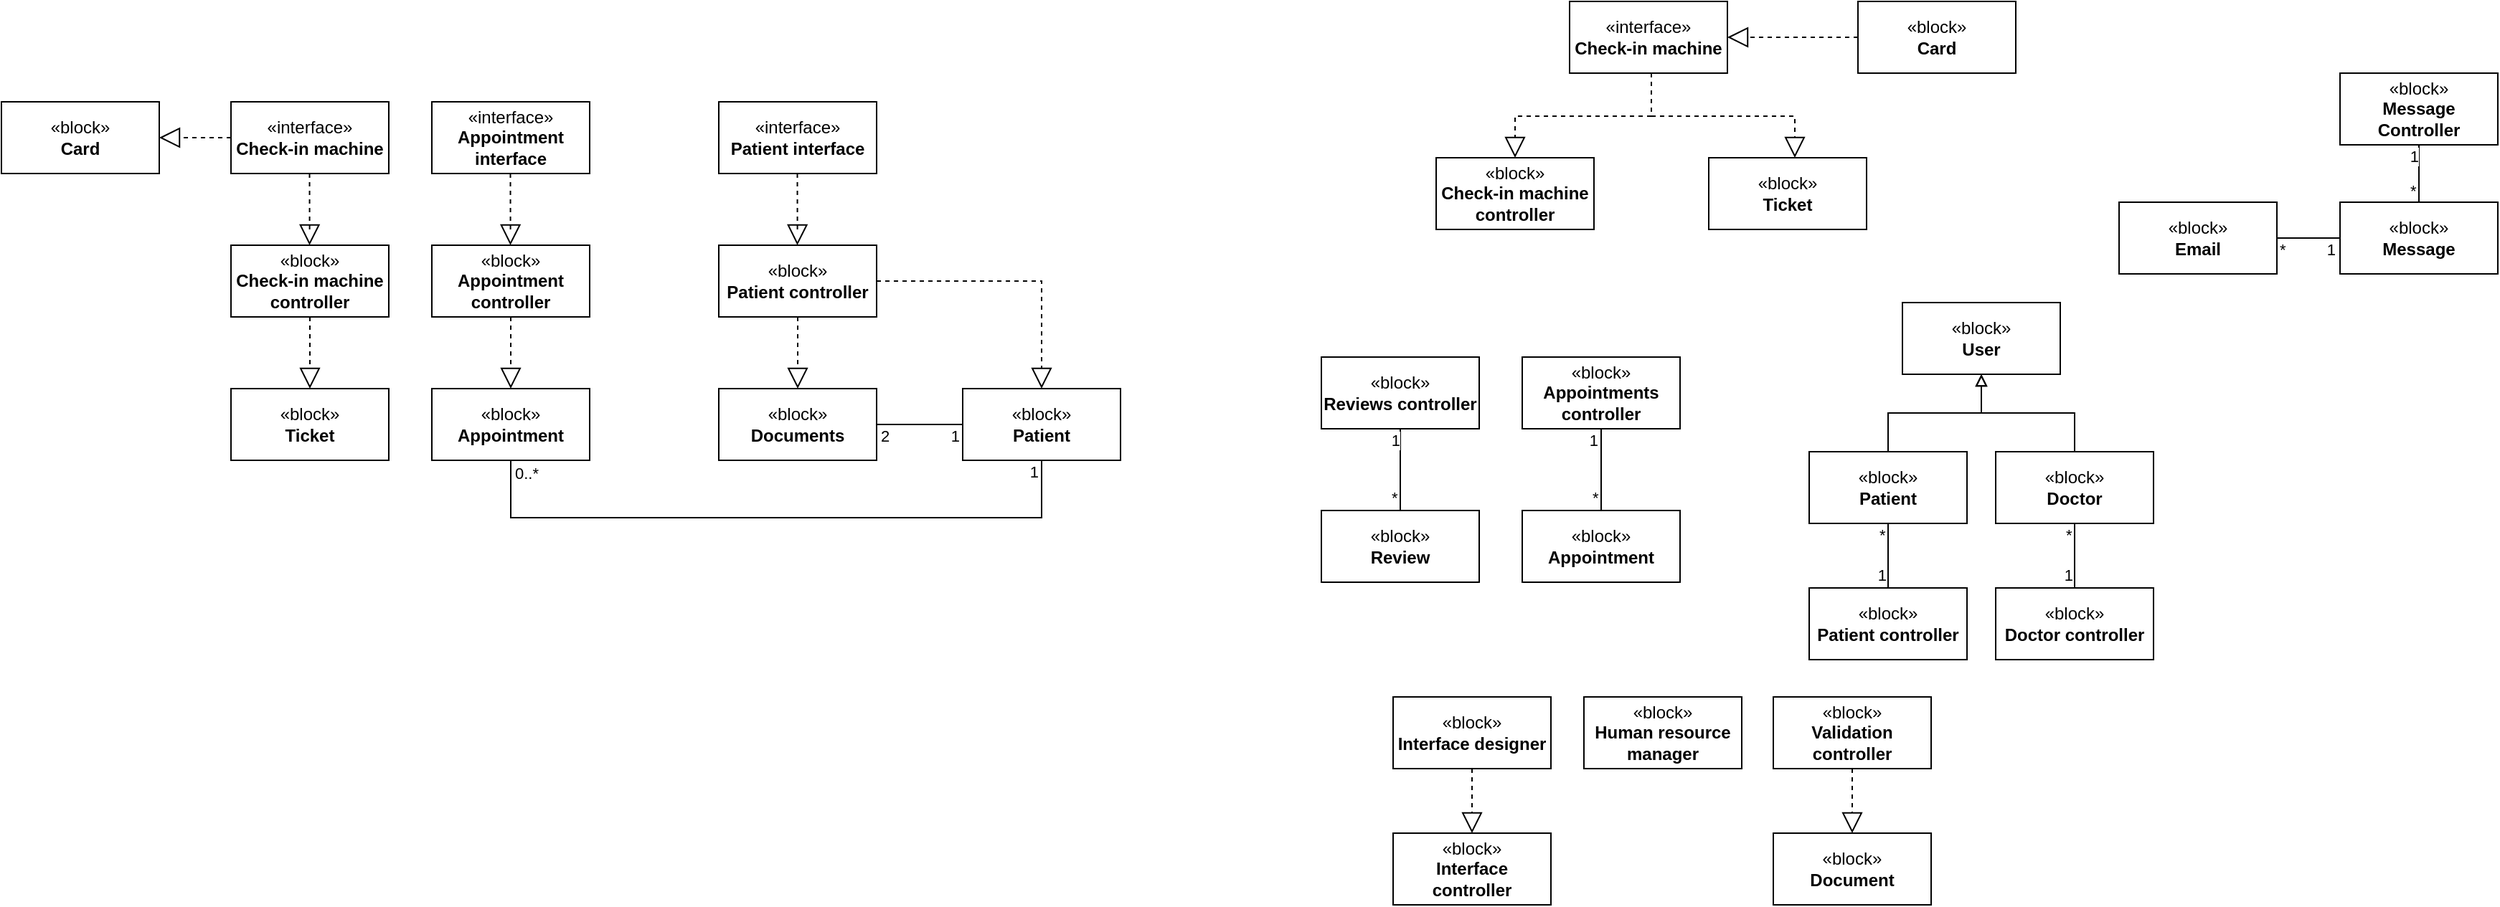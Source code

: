 <mxfile version="24.4.8" type="github">
  <diagram name="Página-1" id="58o19tJU1bJ8rOn4mQXK">
    <mxGraphModel dx="2567" dy="454" grid="1" gridSize="10" guides="1" tooltips="1" connect="1" arrows="1" fold="1" page="1" pageScale="1" pageWidth="827" pageHeight="1169" math="0" shadow="0">
      <root>
        <mxCell id="0" />
        <mxCell id="1" parent="0" />
        <mxCell id="WEjdn2dWG7q8J0kvlJ6V-1" value="«block»&lt;br&gt;&lt;b&gt;Patient&lt;/b&gt;" style="html=1;whiteSpace=wrap;" vertex="1" parent="1">
          <mxGeometry x="250" y="354" width="110" height="50" as="geometry" />
        </mxCell>
        <mxCell id="WEjdn2dWG7q8J0kvlJ6V-2" value="«block»&lt;br&gt;&lt;b&gt;Doctor&lt;/b&gt;" style="html=1;whiteSpace=wrap;" vertex="1" parent="1">
          <mxGeometry x="380" y="354" width="110" height="50" as="geometry" />
        </mxCell>
        <mxCell id="WEjdn2dWG7q8J0kvlJ6V-3" value="«block»&lt;br&gt;&lt;b&gt;User&lt;/b&gt;" style="html=1;whiteSpace=wrap;" vertex="1" parent="1">
          <mxGeometry x="315" y="250" width="110" height="50" as="geometry" />
        </mxCell>
        <mxCell id="WEjdn2dWG7q8J0kvlJ6V-4" value="" style="endArrow=none;endFill=0;endSize=12;html=1;rounded=0;edgeStyle=orthogonalEdgeStyle;startArrow=block;startFill=0;" edge="1" parent="1" source="WEjdn2dWG7q8J0kvlJ6V-3" target="WEjdn2dWG7q8J0kvlJ6V-1">
          <mxGeometry width="160" relative="1" as="geometry">
            <mxPoint x="220" y="480" as="sourcePoint" />
            <mxPoint x="380" y="480" as="targetPoint" />
          </mxGeometry>
        </mxCell>
        <mxCell id="WEjdn2dWG7q8J0kvlJ6V-5" value="" style="endArrow=none;endFill=0;endSize=12;html=1;rounded=0;edgeStyle=orthogonalEdgeStyle;startArrow=block;startFill=0;" edge="1" parent="1" source="WEjdn2dWG7q8J0kvlJ6V-3" target="WEjdn2dWG7q8J0kvlJ6V-2">
          <mxGeometry width="160" relative="1" as="geometry">
            <mxPoint x="385" y="310" as="sourcePoint" />
            <mxPoint x="315" y="353" as="targetPoint" />
          </mxGeometry>
        </mxCell>
        <mxCell id="WEjdn2dWG7q8J0kvlJ6V-6" value="«interface»&lt;br&gt;&lt;b&gt;Check-in machine&lt;/b&gt;" style="html=1;whiteSpace=wrap;" vertex="1" parent="1">
          <mxGeometry x="83" y="40" width="110" height="50" as="geometry" />
        </mxCell>
        <mxCell id="WEjdn2dWG7q8J0kvlJ6V-7" value="«block»&lt;br&gt;&lt;b&gt;Check-in machine controller&lt;/b&gt;" style="html=1;whiteSpace=wrap;" vertex="1" parent="1">
          <mxGeometry x="-10" y="149" width="110" height="50" as="geometry" />
        </mxCell>
        <mxCell id="WEjdn2dWG7q8J0kvlJ6V-8" value="" style="endArrow=block;dashed=1;endFill=0;endSize=12;html=1;rounded=0;edgeStyle=orthogonalEdgeStyle;" edge="1" parent="1" source="WEjdn2dWG7q8J0kvlJ6V-6" target="WEjdn2dWG7q8J0kvlJ6V-7">
          <mxGeometry width="160" relative="1" as="geometry">
            <mxPoint x="330" y="210" as="sourcePoint" />
            <mxPoint x="265" y="253" as="targetPoint" />
            <Array as="points">
              <mxPoint x="140" y="120" />
              <mxPoint x="45" y="120" />
            </Array>
          </mxGeometry>
        </mxCell>
        <mxCell id="WEjdn2dWG7q8J0kvlJ6V-9" value="«block»&lt;br&gt;&lt;b&gt;Card&lt;/b&gt;" style="html=1;whiteSpace=wrap;" vertex="1" parent="1">
          <mxGeometry x="284" y="40" width="110" height="50" as="geometry" />
        </mxCell>
        <mxCell id="WEjdn2dWG7q8J0kvlJ6V-10" value="" style="endArrow=block;dashed=1;endFill=0;endSize=12;html=1;rounded=0;edgeStyle=orthogonalEdgeStyle;" edge="1" parent="1" source="WEjdn2dWG7q8J0kvlJ6V-9" target="WEjdn2dWG7q8J0kvlJ6V-6">
          <mxGeometry width="160" relative="1" as="geometry">
            <mxPoint x="337.5" y="90" as="sourcePoint" />
            <mxPoint x="272.5" y="133" as="targetPoint" />
          </mxGeometry>
        </mxCell>
        <mxCell id="WEjdn2dWG7q8J0kvlJ6V-11" value="«block»&lt;br&gt;&lt;b&gt;Ticket&lt;/b&gt;" style="html=1;whiteSpace=wrap;" vertex="1" parent="1">
          <mxGeometry x="180" y="149" width="110" height="50" as="geometry" />
        </mxCell>
        <mxCell id="WEjdn2dWG7q8J0kvlJ6V-12" value="" style="endArrow=block;dashed=1;endFill=0;endSize=12;html=1;rounded=0;edgeStyle=orthogonalEdgeStyle;" edge="1" parent="1" source="WEjdn2dWG7q8J0kvlJ6V-6" target="WEjdn2dWG7q8J0kvlJ6V-11">
          <mxGeometry width="160" relative="1" as="geometry">
            <mxPoint x="165" y="100" as="sourcePoint" />
            <mxPoint x="165" y="150" as="targetPoint" />
            <Array as="points">
              <mxPoint x="140" y="120" />
              <mxPoint x="240" y="120" />
            </Array>
          </mxGeometry>
        </mxCell>
        <mxCell id="WEjdn2dWG7q8J0kvlJ6V-13" value="«block»&lt;br&gt;&lt;b&gt;Appointments controller&lt;/b&gt;" style="html=1;whiteSpace=wrap;" vertex="1" parent="1">
          <mxGeometry x="50" y="288" width="110" height="50" as="geometry" />
        </mxCell>
        <mxCell id="WEjdn2dWG7q8J0kvlJ6V-14" value="«block»&lt;br&gt;&lt;b&gt;Message Controller&lt;/b&gt;" style="html=1;whiteSpace=wrap;" vertex="1" parent="1">
          <mxGeometry x="620" y="90" width="110" height="50" as="geometry" />
        </mxCell>
        <mxCell id="WEjdn2dWG7q8J0kvlJ6V-16" value="«block»&lt;br&gt;&lt;b&gt;Document&lt;/b&gt;" style="html=1;whiteSpace=wrap;" vertex="1" parent="1">
          <mxGeometry x="225" y="620" width="110" height="50" as="geometry" />
        </mxCell>
        <mxCell id="WEjdn2dWG7q8J0kvlJ6V-17" value="«block»&lt;br&gt;&lt;b&gt;Patient controller&lt;/b&gt;" style="html=1;whiteSpace=wrap;" vertex="1" parent="1">
          <mxGeometry x="250" y="449" width="110" height="50" as="geometry" />
        </mxCell>
        <mxCell id="WEjdn2dWG7q8J0kvlJ6V-18" value="«block»&lt;br&gt;&lt;b&gt;Human resource manager&lt;/b&gt;" style="html=1;whiteSpace=wrap;" vertex="1" parent="1">
          <mxGeometry x="93" y="525" width="110" height="50" as="geometry" />
        </mxCell>
        <mxCell id="WEjdn2dWG7q8J0kvlJ6V-19" value="«block»&lt;br&gt;&lt;b&gt;Email&lt;/b&gt;" style="html=1;whiteSpace=wrap;" vertex="1" parent="1">
          <mxGeometry x="466" y="180" width="110" height="50" as="geometry" />
        </mxCell>
        <mxCell id="WEjdn2dWG7q8J0kvlJ6V-20" value="«block»&lt;br&gt;&lt;b&gt;Validation controller&lt;/b&gt;" style="html=1;whiteSpace=wrap;" vertex="1" parent="1">
          <mxGeometry x="225" y="525" width="110" height="50" as="geometry" />
        </mxCell>
        <mxCell id="WEjdn2dWG7q8J0kvlJ6V-21" value="«block»&lt;br&gt;&lt;b&gt;Message&lt;/b&gt;" style="html=1;whiteSpace=wrap;" vertex="1" parent="1">
          <mxGeometry x="620" y="180" width="110" height="50" as="geometry" />
        </mxCell>
        <mxCell id="WEjdn2dWG7q8J0kvlJ6V-22" value="«block»&lt;br&gt;&lt;b&gt;Interface controller&lt;/b&gt;" style="html=1;whiteSpace=wrap;" vertex="1" parent="1">
          <mxGeometry x="-40" y="620" width="110" height="50" as="geometry" />
        </mxCell>
        <mxCell id="WEjdn2dWG7q8J0kvlJ6V-24" value="«block»&lt;br&gt;&lt;b&gt;Interface designer&lt;/b&gt;" style="html=1;whiteSpace=wrap;" vertex="1" parent="1">
          <mxGeometry x="-40" y="525" width="110" height="50" as="geometry" />
        </mxCell>
        <mxCell id="WEjdn2dWG7q8J0kvlJ6V-25" value="«block»&lt;br&gt;&lt;b&gt;Review&lt;/b&gt;" style="html=1;whiteSpace=wrap;" vertex="1" parent="1">
          <mxGeometry x="-90" y="395" width="110" height="50" as="geometry" />
        </mxCell>
        <mxCell id="WEjdn2dWG7q8J0kvlJ6V-26" value="«block»&lt;br&gt;&lt;b&gt;Reviews controller&lt;/b&gt;" style="html=1;whiteSpace=wrap;" vertex="1" parent="1">
          <mxGeometry x="-90" y="288" width="110" height="50" as="geometry" />
        </mxCell>
        <mxCell id="WEjdn2dWG7q8J0kvlJ6V-27" value="«block»&lt;br&gt;&lt;b&gt;Doctor controller&lt;/b&gt;" style="html=1;whiteSpace=wrap;" vertex="1" parent="1">
          <mxGeometry x="380" y="449" width="110" height="50" as="geometry" />
        </mxCell>
        <mxCell id="WEjdn2dWG7q8J0kvlJ6V-28" value="«block»&lt;br&gt;&lt;b&gt;Appointment&lt;/b&gt;" style="html=1;whiteSpace=wrap;" vertex="1" parent="1">
          <mxGeometry x="50" y="395" width="110" height="50" as="geometry" />
        </mxCell>
        <mxCell id="WEjdn2dWG7q8J0kvlJ6V-29" value="" style="endArrow=none;html=1;endSize=12;startArrow=none;startSize=14;startFill=0;edgeStyle=orthogonalEdgeStyle;rounded=0;endFill=0;" edge="1" parent="1" source="WEjdn2dWG7q8J0kvlJ6V-25" target="WEjdn2dWG7q8J0kvlJ6V-26">
          <mxGeometry y="40" relative="1" as="geometry">
            <mxPoint x="30" y="550" as="sourcePoint" />
            <mxPoint x="190" y="550" as="targetPoint" />
            <mxPoint as="offset" />
          </mxGeometry>
        </mxCell>
        <mxCell id="WEjdn2dWG7q8J0kvlJ6V-30" value="*" style="edgeLabel;resizable=0;html=1;align=left;verticalAlign=top;" connectable="0" vertex="1" parent="WEjdn2dWG7q8J0kvlJ6V-29">
          <mxGeometry x="-1" relative="1" as="geometry">
            <mxPoint x="-8" y="-22" as="offset" />
          </mxGeometry>
        </mxCell>
        <mxCell id="WEjdn2dWG7q8J0kvlJ6V-31" value="1" style="edgeLabel;resizable=0;html=1;align=right;verticalAlign=top;" connectable="0" vertex="1" parent="WEjdn2dWG7q8J0kvlJ6V-29">
          <mxGeometry x="1" relative="1" as="geometry">
            <mxPoint y="-5" as="offset" />
          </mxGeometry>
        </mxCell>
        <mxCell id="WEjdn2dWG7q8J0kvlJ6V-32" value="" style="endArrow=none;html=1;endSize=12;startArrow=none;startSize=14;startFill=0;edgeStyle=orthogonalEdgeStyle;rounded=0;endFill=0;" edge="1" parent="1" source="WEjdn2dWG7q8J0kvlJ6V-1" target="WEjdn2dWG7q8J0kvlJ6V-17">
          <mxGeometry y="40" relative="1" as="geometry">
            <mxPoint x="150" y="511" as="sourcePoint" />
            <mxPoint x="150" y="454" as="targetPoint" />
            <mxPoint as="offset" />
          </mxGeometry>
        </mxCell>
        <mxCell id="WEjdn2dWG7q8J0kvlJ6V-33" value="*" style="edgeLabel;resizable=0;html=1;align=left;verticalAlign=top;" connectable="0" vertex="1" parent="WEjdn2dWG7q8J0kvlJ6V-32">
          <mxGeometry x="-1" relative="1" as="geometry">
            <mxPoint x="-8" y="-5" as="offset" />
          </mxGeometry>
        </mxCell>
        <mxCell id="WEjdn2dWG7q8J0kvlJ6V-34" value="1" style="edgeLabel;resizable=0;html=1;align=right;verticalAlign=top;" connectable="0" vertex="1" parent="WEjdn2dWG7q8J0kvlJ6V-32">
          <mxGeometry x="1" relative="1" as="geometry">
            <mxPoint x="-1" y="-22" as="offset" />
          </mxGeometry>
        </mxCell>
        <mxCell id="WEjdn2dWG7q8J0kvlJ6V-35" value="" style="endArrow=none;html=1;endSize=12;startArrow=none;startSize=14;startFill=0;edgeStyle=orthogonalEdgeStyle;rounded=0;endFill=0;" edge="1" parent="1" source="WEjdn2dWG7q8J0kvlJ6V-2" target="WEjdn2dWG7q8J0kvlJ6V-27">
          <mxGeometry y="40" relative="1" as="geometry">
            <mxPoint x="315" y="414" as="sourcePoint" />
            <mxPoint x="315" y="451" as="targetPoint" />
            <mxPoint as="offset" />
          </mxGeometry>
        </mxCell>
        <mxCell id="WEjdn2dWG7q8J0kvlJ6V-36" value="*" style="edgeLabel;resizable=0;html=1;align=left;verticalAlign=top;" connectable="0" vertex="1" parent="WEjdn2dWG7q8J0kvlJ6V-35">
          <mxGeometry x="-1" relative="1" as="geometry">
            <mxPoint x="-8" y="-5" as="offset" />
          </mxGeometry>
        </mxCell>
        <mxCell id="WEjdn2dWG7q8J0kvlJ6V-37" value="1" style="edgeLabel;resizable=0;html=1;align=right;verticalAlign=top;" connectable="0" vertex="1" parent="WEjdn2dWG7q8J0kvlJ6V-35">
          <mxGeometry x="1" relative="1" as="geometry">
            <mxPoint x="-1" y="-22" as="offset" />
          </mxGeometry>
        </mxCell>
        <mxCell id="WEjdn2dWG7q8J0kvlJ6V-38" value="" style="endArrow=none;html=1;endSize=12;startArrow=none;startSize=14;startFill=0;edgeStyle=orthogonalEdgeStyle;rounded=0;endFill=0;" edge="1" parent="1" source="WEjdn2dWG7q8J0kvlJ6V-28" target="WEjdn2dWG7q8J0kvlJ6V-13">
          <mxGeometry y="40" relative="1" as="geometry">
            <mxPoint x="-15" y="151" as="sourcePoint" />
            <mxPoint x="-15" y="188" as="targetPoint" />
            <mxPoint as="offset" />
          </mxGeometry>
        </mxCell>
        <mxCell id="WEjdn2dWG7q8J0kvlJ6V-39" value="*" style="edgeLabel;resizable=0;html=1;align=left;verticalAlign=top;" connectable="0" vertex="1" parent="WEjdn2dWG7q8J0kvlJ6V-38">
          <mxGeometry x="-1" relative="1" as="geometry">
            <mxPoint x="-8" y="-22" as="offset" />
          </mxGeometry>
        </mxCell>
        <mxCell id="WEjdn2dWG7q8J0kvlJ6V-40" value="1" style="edgeLabel;resizable=0;html=1;align=right;verticalAlign=top;" connectable="0" vertex="1" parent="WEjdn2dWG7q8J0kvlJ6V-38">
          <mxGeometry x="1" relative="1" as="geometry">
            <mxPoint x="-2" y="-5" as="offset" />
          </mxGeometry>
        </mxCell>
        <mxCell id="WEjdn2dWG7q8J0kvlJ6V-41" value="" style="endArrow=none;html=1;endSize=12;startArrow=none;startSize=14;startFill=0;edgeStyle=orthogonalEdgeStyle;rounded=0;endFill=0;" edge="1" parent="1" source="WEjdn2dWG7q8J0kvlJ6V-21" target="WEjdn2dWG7q8J0kvlJ6V-14">
          <mxGeometry y="40" relative="1" as="geometry">
            <mxPoint x="335" y="423" as="sourcePoint" />
            <mxPoint x="335" y="460" as="targetPoint" />
            <mxPoint as="offset" />
          </mxGeometry>
        </mxCell>
        <mxCell id="WEjdn2dWG7q8J0kvlJ6V-42" value="*" style="edgeLabel;resizable=0;html=1;align=left;verticalAlign=top;" connectable="0" vertex="1" parent="WEjdn2dWG7q8J0kvlJ6V-41">
          <mxGeometry x="-1" relative="1" as="geometry">
            <mxPoint x="-8" y="-21" as="offset" />
          </mxGeometry>
        </mxCell>
        <mxCell id="WEjdn2dWG7q8J0kvlJ6V-43" value="1" style="edgeLabel;resizable=0;html=1;align=right;verticalAlign=top;" connectable="0" vertex="1" parent="WEjdn2dWG7q8J0kvlJ6V-41">
          <mxGeometry x="1" relative="1" as="geometry">
            <mxPoint y="-5" as="offset" />
          </mxGeometry>
        </mxCell>
        <mxCell id="WEjdn2dWG7q8J0kvlJ6V-44" value="" style="endArrow=none;html=1;endSize=12;startArrow=none;startSize=14;startFill=0;edgeStyle=orthogonalEdgeStyle;rounded=0;endFill=0;" edge="1" parent="1" source="WEjdn2dWG7q8J0kvlJ6V-19" target="WEjdn2dWG7q8J0kvlJ6V-21">
          <mxGeometry y="40" relative="1" as="geometry">
            <mxPoint x="685" y="190" as="sourcePoint" />
            <mxPoint x="685" y="160" as="targetPoint" />
            <mxPoint as="offset" />
          </mxGeometry>
        </mxCell>
        <mxCell id="WEjdn2dWG7q8J0kvlJ6V-45" value="*" style="edgeLabel;resizable=0;html=1;align=left;verticalAlign=top;" connectable="0" vertex="1" parent="WEjdn2dWG7q8J0kvlJ6V-44">
          <mxGeometry x="-1" relative="1" as="geometry">
            <mxPoint y="-5" as="offset" />
          </mxGeometry>
        </mxCell>
        <mxCell id="WEjdn2dWG7q8J0kvlJ6V-46" value="1" style="edgeLabel;resizable=0;html=1;align=right;verticalAlign=top;" connectable="0" vertex="1" parent="WEjdn2dWG7q8J0kvlJ6V-44">
          <mxGeometry x="1" relative="1" as="geometry">
            <mxPoint x="-3" y="-5" as="offset" />
          </mxGeometry>
        </mxCell>
        <mxCell id="WEjdn2dWG7q8J0kvlJ6V-47" value="" style="endArrow=block;dashed=1;endFill=0;endSize=12;html=1;rounded=0;edgeStyle=orthogonalEdgeStyle;" edge="1" parent="1" source="WEjdn2dWG7q8J0kvlJ6V-20" target="WEjdn2dWG7q8J0kvlJ6V-16">
          <mxGeometry width="160" relative="1" as="geometry">
            <mxPoint x="110" y="466" as="sourcePoint" />
            <mxPoint x="210" y="525" as="targetPoint" />
            <Array as="points">
              <mxPoint x="280" y="620" />
              <mxPoint x="280" y="620" />
            </Array>
          </mxGeometry>
        </mxCell>
        <mxCell id="WEjdn2dWG7q8J0kvlJ6V-48" value="" style="endArrow=block;dashed=1;endFill=0;endSize=12;html=1;rounded=0;edgeStyle=orthogonalEdgeStyle;" edge="1" parent="1" source="WEjdn2dWG7q8J0kvlJ6V-24" target="WEjdn2dWG7q8J0kvlJ6V-22">
          <mxGeometry width="160" relative="1" as="geometry">
            <mxPoint x="290" y="585" as="sourcePoint" />
            <mxPoint x="290" y="630" as="targetPoint" />
            <Array as="points">
              <mxPoint x="15" y="590" />
              <mxPoint x="15" y="590" />
            </Array>
          </mxGeometry>
        </mxCell>
        <mxCell id="WEjdn2dWG7q8J0kvlJ6V-49" value="«block»&lt;br&gt;&lt;b&gt;Patient controller&lt;/b&gt;" style="html=1;whiteSpace=wrap;" vertex="1" parent="1">
          <mxGeometry x="-510" y="210" width="110" height="50" as="geometry" />
        </mxCell>
        <mxCell id="WEjdn2dWG7q8J0kvlJ6V-50" value="«interface»&lt;br&gt;&lt;b&gt;Patient interface&lt;/b&gt;" style="html=1;whiteSpace=wrap;" vertex="1" parent="1">
          <mxGeometry x="-510" y="110" width="110" height="50" as="geometry" />
        </mxCell>
        <mxCell id="WEjdn2dWG7q8J0kvlJ6V-51" value="«block»&lt;br&gt;&lt;b&gt;Documents&lt;/b&gt;" style="html=1;whiteSpace=wrap;" vertex="1" parent="1">
          <mxGeometry x="-510" y="310" width="110" height="50" as="geometry" />
        </mxCell>
        <mxCell id="WEjdn2dWG7q8J0kvlJ6V-52" value="" style="endArrow=block;dashed=1;endFill=0;endSize=12;html=1;rounded=0;edgeStyle=orthogonalEdgeStyle;" edge="1" parent="1">
          <mxGeometry width="160" relative="1" as="geometry">
            <mxPoint x="-455.246" y="160" as="sourcePoint" />
            <mxPoint x="-455.246" y="210" as="targetPoint" />
            <Array as="points">
              <mxPoint x="-455.27" y="200" />
              <mxPoint x="-455.27" y="200" />
            </Array>
          </mxGeometry>
        </mxCell>
        <mxCell id="WEjdn2dWG7q8J0kvlJ6V-62" value="" style="endArrow=block;dashed=1;endFill=0;endSize=12;html=1;rounded=0;edgeStyle=orthogonalEdgeStyle;" edge="1" parent="1" source="WEjdn2dWG7q8J0kvlJ6V-49" target="WEjdn2dWG7q8J0kvlJ6V-51">
          <mxGeometry width="160" relative="1" as="geometry">
            <mxPoint x="-285" y="270" as="sourcePoint" />
            <mxPoint x="-285" y="320" as="targetPoint" />
            <Array as="points" />
          </mxGeometry>
        </mxCell>
        <mxCell id="WEjdn2dWG7q8J0kvlJ6V-63" value="«block»&lt;br&gt;&lt;b&gt;Patient&lt;/b&gt;" style="html=1;whiteSpace=wrap;" vertex="1" parent="1">
          <mxGeometry x="-340" y="310" width="110" height="50" as="geometry" />
        </mxCell>
        <mxCell id="WEjdn2dWG7q8J0kvlJ6V-64" value="" style="endArrow=block;dashed=1;endFill=0;endSize=12;html=1;rounded=0;edgeStyle=orthogonalEdgeStyle;" edge="1" parent="1" source="WEjdn2dWG7q8J0kvlJ6V-49" target="WEjdn2dWG7q8J0kvlJ6V-63">
          <mxGeometry width="160" relative="1" as="geometry">
            <mxPoint x="-445" y="270" as="sourcePoint" />
            <mxPoint x="-445" y="320" as="targetPoint" />
            <Array as="points" />
          </mxGeometry>
        </mxCell>
        <mxCell id="WEjdn2dWG7q8J0kvlJ6V-65" value="" style="endArrow=none;html=1;endSize=12;startArrow=none;startSize=14;startFill=0;edgeStyle=orthogonalEdgeStyle;rounded=0;endFill=0;" edge="1" parent="1" source="WEjdn2dWG7q8J0kvlJ6V-51" target="WEjdn2dWG7q8J0kvlJ6V-63">
          <mxGeometry y="40" relative="1" as="geometry">
            <mxPoint x="-370" y="338" as="sourcePoint" />
            <mxPoint x="-370" y="281" as="targetPoint" />
            <mxPoint as="offset" />
          </mxGeometry>
        </mxCell>
        <mxCell id="WEjdn2dWG7q8J0kvlJ6V-66" value="2" style="edgeLabel;resizable=0;html=1;align=left;verticalAlign=top;" connectable="0" vertex="1" parent="WEjdn2dWG7q8J0kvlJ6V-65">
          <mxGeometry x="-1" relative="1" as="geometry">
            <mxPoint x="1" y="-5" as="offset" />
          </mxGeometry>
        </mxCell>
        <mxCell id="WEjdn2dWG7q8J0kvlJ6V-67" value="1" style="edgeLabel;resizable=0;html=1;align=right;verticalAlign=top;" connectable="0" vertex="1" parent="WEjdn2dWG7q8J0kvlJ6V-65">
          <mxGeometry x="1" relative="1" as="geometry">
            <mxPoint x="-2" y="-5" as="offset" />
          </mxGeometry>
        </mxCell>
        <mxCell id="WEjdn2dWG7q8J0kvlJ6V-68" value="«block»&lt;br&gt;&lt;b&gt;Appointment controller&lt;/b&gt;" style="html=1;whiteSpace=wrap;" vertex="1" parent="1">
          <mxGeometry x="-710" y="210" width="110" height="50" as="geometry" />
        </mxCell>
        <mxCell id="WEjdn2dWG7q8J0kvlJ6V-69" value="«interface»&lt;br&gt;&lt;b&gt;Appointment interface&lt;/b&gt;" style="html=1;whiteSpace=wrap;" vertex="1" parent="1">
          <mxGeometry x="-710" y="110" width="110" height="50" as="geometry" />
        </mxCell>
        <mxCell id="WEjdn2dWG7q8J0kvlJ6V-70" value="«block»&lt;br&gt;&lt;b&gt;Appointment&lt;/b&gt;" style="html=1;whiteSpace=wrap;" vertex="1" parent="1">
          <mxGeometry x="-710" y="310" width="110" height="50" as="geometry" />
        </mxCell>
        <mxCell id="WEjdn2dWG7q8J0kvlJ6V-71" value="" style="endArrow=block;dashed=1;endFill=0;endSize=12;html=1;rounded=0;edgeStyle=orthogonalEdgeStyle;" edge="1" parent="1">
          <mxGeometry width="160" relative="1" as="geometry">
            <mxPoint x="-655.246" y="160" as="sourcePoint" />
            <mxPoint x="-655.246" y="210" as="targetPoint" />
            <Array as="points">
              <mxPoint x="-655.27" y="200" />
              <mxPoint x="-655.27" y="200" />
            </Array>
          </mxGeometry>
        </mxCell>
        <mxCell id="WEjdn2dWG7q8J0kvlJ6V-72" value="" style="endArrow=block;dashed=1;endFill=0;endSize=12;html=1;rounded=0;edgeStyle=orthogonalEdgeStyle;" edge="1" parent="1" source="WEjdn2dWG7q8J0kvlJ6V-68" target="WEjdn2dWG7q8J0kvlJ6V-70">
          <mxGeometry width="160" relative="1" as="geometry">
            <mxPoint x="-485" y="270" as="sourcePoint" />
            <mxPoint x="-485" y="320" as="targetPoint" />
            <Array as="points" />
          </mxGeometry>
        </mxCell>
        <mxCell id="WEjdn2dWG7q8J0kvlJ6V-75" value="" style="endArrow=none;html=1;endSize=12;startArrow=none;startSize=14;startFill=0;edgeStyle=orthogonalEdgeStyle;rounded=0;endFill=0;" edge="1" parent="1" source="WEjdn2dWG7q8J0kvlJ6V-70" target="WEjdn2dWG7q8J0kvlJ6V-63">
          <mxGeometry y="40" relative="1" as="geometry">
            <mxPoint x="-610" y="378.71" as="sourcePoint" />
            <mxPoint x="-614.957" y="395" as="targetPoint" />
            <mxPoint as="offset" />
            <Array as="points">
              <mxPoint x="-655" y="400" />
              <mxPoint x="-285" y="400" />
            </Array>
          </mxGeometry>
        </mxCell>
        <mxCell id="WEjdn2dWG7q8J0kvlJ6V-76" value="0..*" style="edgeLabel;resizable=0;html=1;align=left;verticalAlign=top;" connectable="0" vertex="1" parent="WEjdn2dWG7q8J0kvlJ6V-75">
          <mxGeometry x="-1" relative="1" as="geometry">
            <mxPoint x="1" y="-4" as="offset" />
          </mxGeometry>
        </mxCell>
        <mxCell id="WEjdn2dWG7q8J0kvlJ6V-77" value="1" style="edgeLabel;resizable=0;html=1;align=right;verticalAlign=top;" connectable="0" vertex="1" parent="WEjdn2dWG7q8J0kvlJ6V-75">
          <mxGeometry x="1" relative="1" as="geometry">
            <mxPoint x="-2" y="-5" as="offset" />
          </mxGeometry>
        </mxCell>
        <mxCell id="WEjdn2dWG7q8J0kvlJ6V-78" value="«block»&lt;br&gt;&lt;b&gt;Check-in machine controller&lt;/b&gt;" style="html=1;whiteSpace=wrap;" vertex="1" parent="1">
          <mxGeometry x="-850" y="210" width="110" height="50" as="geometry" />
        </mxCell>
        <mxCell id="WEjdn2dWG7q8J0kvlJ6V-79" value="«interface»&lt;br&gt;&lt;b&gt;Check-in machine&lt;/b&gt;" style="html=1;whiteSpace=wrap;" vertex="1" parent="1">
          <mxGeometry x="-850" y="110" width="110" height="50" as="geometry" />
        </mxCell>
        <mxCell id="WEjdn2dWG7q8J0kvlJ6V-80" value="«block»&lt;br&gt;&lt;b&gt;Ticket&lt;/b&gt;" style="html=1;whiteSpace=wrap;" vertex="1" parent="1">
          <mxGeometry x="-850" y="310" width="110" height="50" as="geometry" />
        </mxCell>
        <mxCell id="WEjdn2dWG7q8J0kvlJ6V-81" value="" style="endArrow=block;dashed=1;endFill=0;endSize=12;html=1;rounded=0;edgeStyle=orthogonalEdgeStyle;" edge="1" parent="1">
          <mxGeometry width="160" relative="1" as="geometry">
            <mxPoint x="-795.246" y="160" as="sourcePoint" />
            <mxPoint x="-795.246" y="210" as="targetPoint" />
            <Array as="points">
              <mxPoint x="-795.27" y="200" />
              <mxPoint x="-795.27" y="200" />
            </Array>
          </mxGeometry>
        </mxCell>
        <mxCell id="WEjdn2dWG7q8J0kvlJ6V-82" value="" style="endArrow=block;dashed=1;endFill=0;endSize=12;html=1;rounded=0;edgeStyle=orthogonalEdgeStyle;" edge="1" parent="1" source="WEjdn2dWG7q8J0kvlJ6V-78" target="WEjdn2dWG7q8J0kvlJ6V-80">
          <mxGeometry width="160" relative="1" as="geometry">
            <mxPoint x="-625" y="270" as="sourcePoint" />
            <mxPoint x="-625" y="320" as="targetPoint" />
            <Array as="points" />
          </mxGeometry>
        </mxCell>
        <mxCell id="WEjdn2dWG7q8J0kvlJ6V-84" value="«block»&lt;br&gt;&lt;b&gt;Card&lt;/b&gt;" style="html=1;whiteSpace=wrap;" vertex="1" parent="1">
          <mxGeometry x="-1010" y="110" width="110" height="50" as="geometry" />
        </mxCell>
        <mxCell id="WEjdn2dWG7q8J0kvlJ6V-85" value="" style="endArrow=block;dashed=1;endFill=0;endSize=12;html=1;rounded=0;edgeStyle=orthogonalEdgeStyle;" edge="1" source="WEjdn2dWG7q8J0kvlJ6V-79" parent="1" target="WEjdn2dWG7q8J0kvlJ6V-84">
          <mxGeometry width="160" relative="1" as="geometry">
            <mxPoint x="-775" y="184" as="sourcePoint" />
            <mxPoint x="-945" y="224" as="targetPoint" />
            <Array as="points" />
          </mxGeometry>
        </mxCell>
      </root>
    </mxGraphModel>
  </diagram>
</mxfile>
